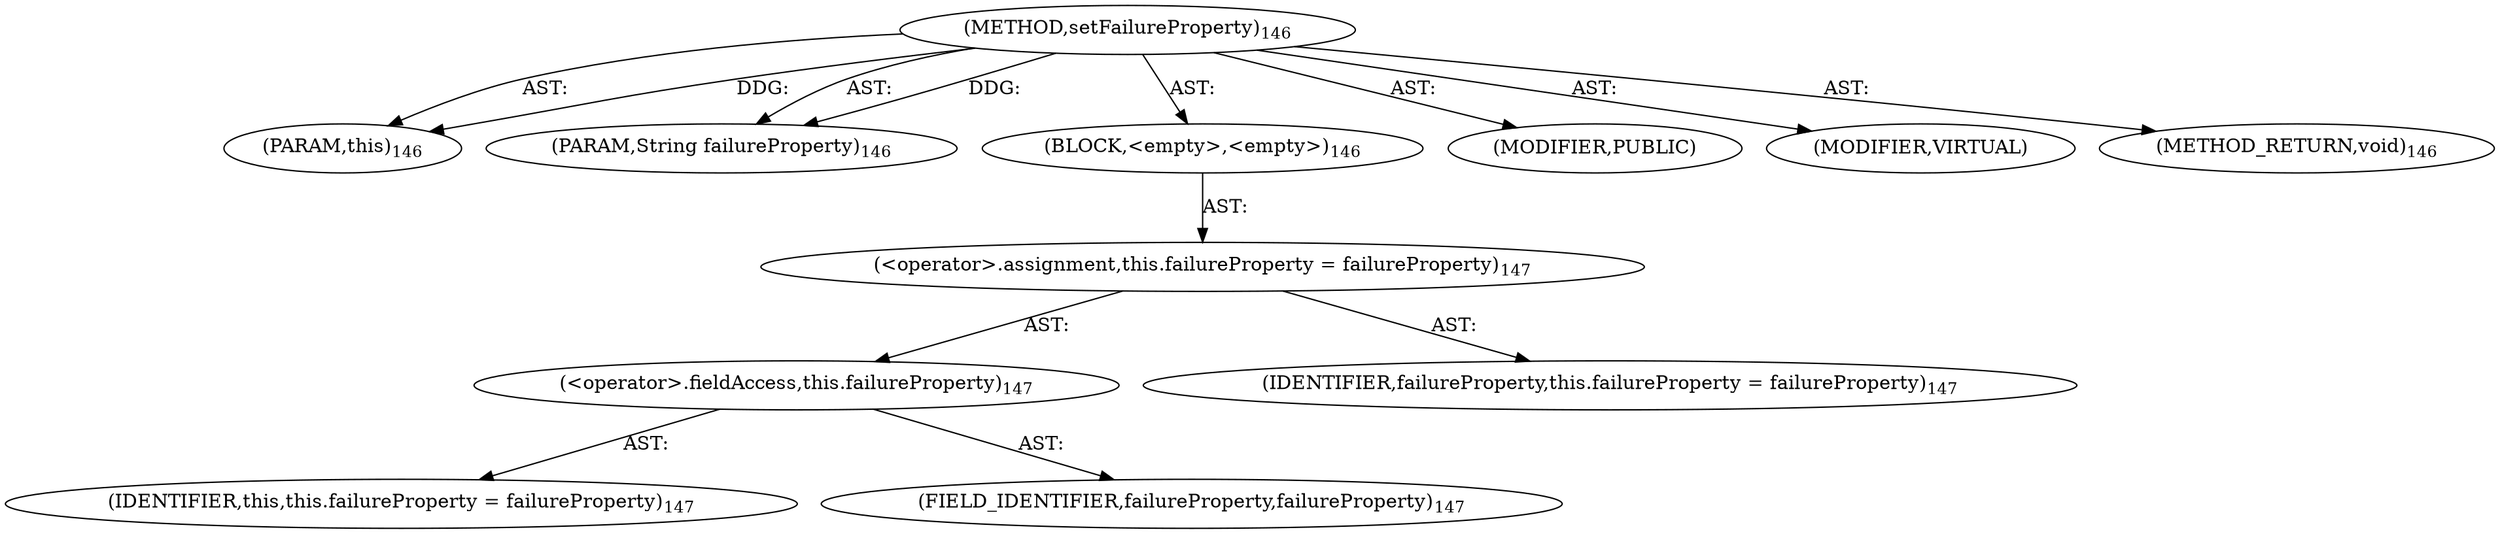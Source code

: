 digraph "setFailureProperty" {  
"111669149710" [label = <(METHOD,setFailureProperty)<SUB>146</SUB>> ]
"115964116993" [label = <(PARAM,this)<SUB>146</SUB>> ]
"115964117016" [label = <(PARAM,String failureProperty)<SUB>146</SUB>> ]
"25769803791" [label = <(BLOCK,&lt;empty&gt;,&lt;empty&gt;)<SUB>146</SUB>> ]
"30064771097" [label = <(&lt;operator&gt;.assignment,this.failureProperty = failureProperty)<SUB>147</SUB>> ]
"30064771098" [label = <(&lt;operator&gt;.fieldAccess,this.failureProperty)<SUB>147</SUB>> ]
"68719476737" [label = <(IDENTIFIER,this,this.failureProperty = failureProperty)<SUB>147</SUB>> ]
"55834574863" [label = <(FIELD_IDENTIFIER,failureProperty,failureProperty)<SUB>147</SUB>> ]
"68719476761" [label = <(IDENTIFIER,failureProperty,this.failureProperty = failureProperty)<SUB>147</SUB>> ]
"133143986214" [label = <(MODIFIER,PUBLIC)> ]
"133143986215" [label = <(MODIFIER,VIRTUAL)> ]
"128849018894" [label = <(METHOD_RETURN,void)<SUB>146</SUB>> ]
  "111669149710" -> "115964116993"  [ label = "AST: "] 
  "111669149710" -> "115964117016"  [ label = "AST: "] 
  "111669149710" -> "25769803791"  [ label = "AST: "] 
  "111669149710" -> "133143986214"  [ label = "AST: "] 
  "111669149710" -> "133143986215"  [ label = "AST: "] 
  "111669149710" -> "128849018894"  [ label = "AST: "] 
  "25769803791" -> "30064771097"  [ label = "AST: "] 
  "30064771097" -> "30064771098"  [ label = "AST: "] 
  "30064771097" -> "68719476761"  [ label = "AST: "] 
  "30064771098" -> "68719476737"  [ label = "AST: "] 
  "30064771098" -> "55834574863"  [ label = "AST: "] 
  "111669149710" -> "115964116993"  [ label = "DDG: "] 
  "111669149710" -> "115964117016"  [ label = "DDG: "] 
}
